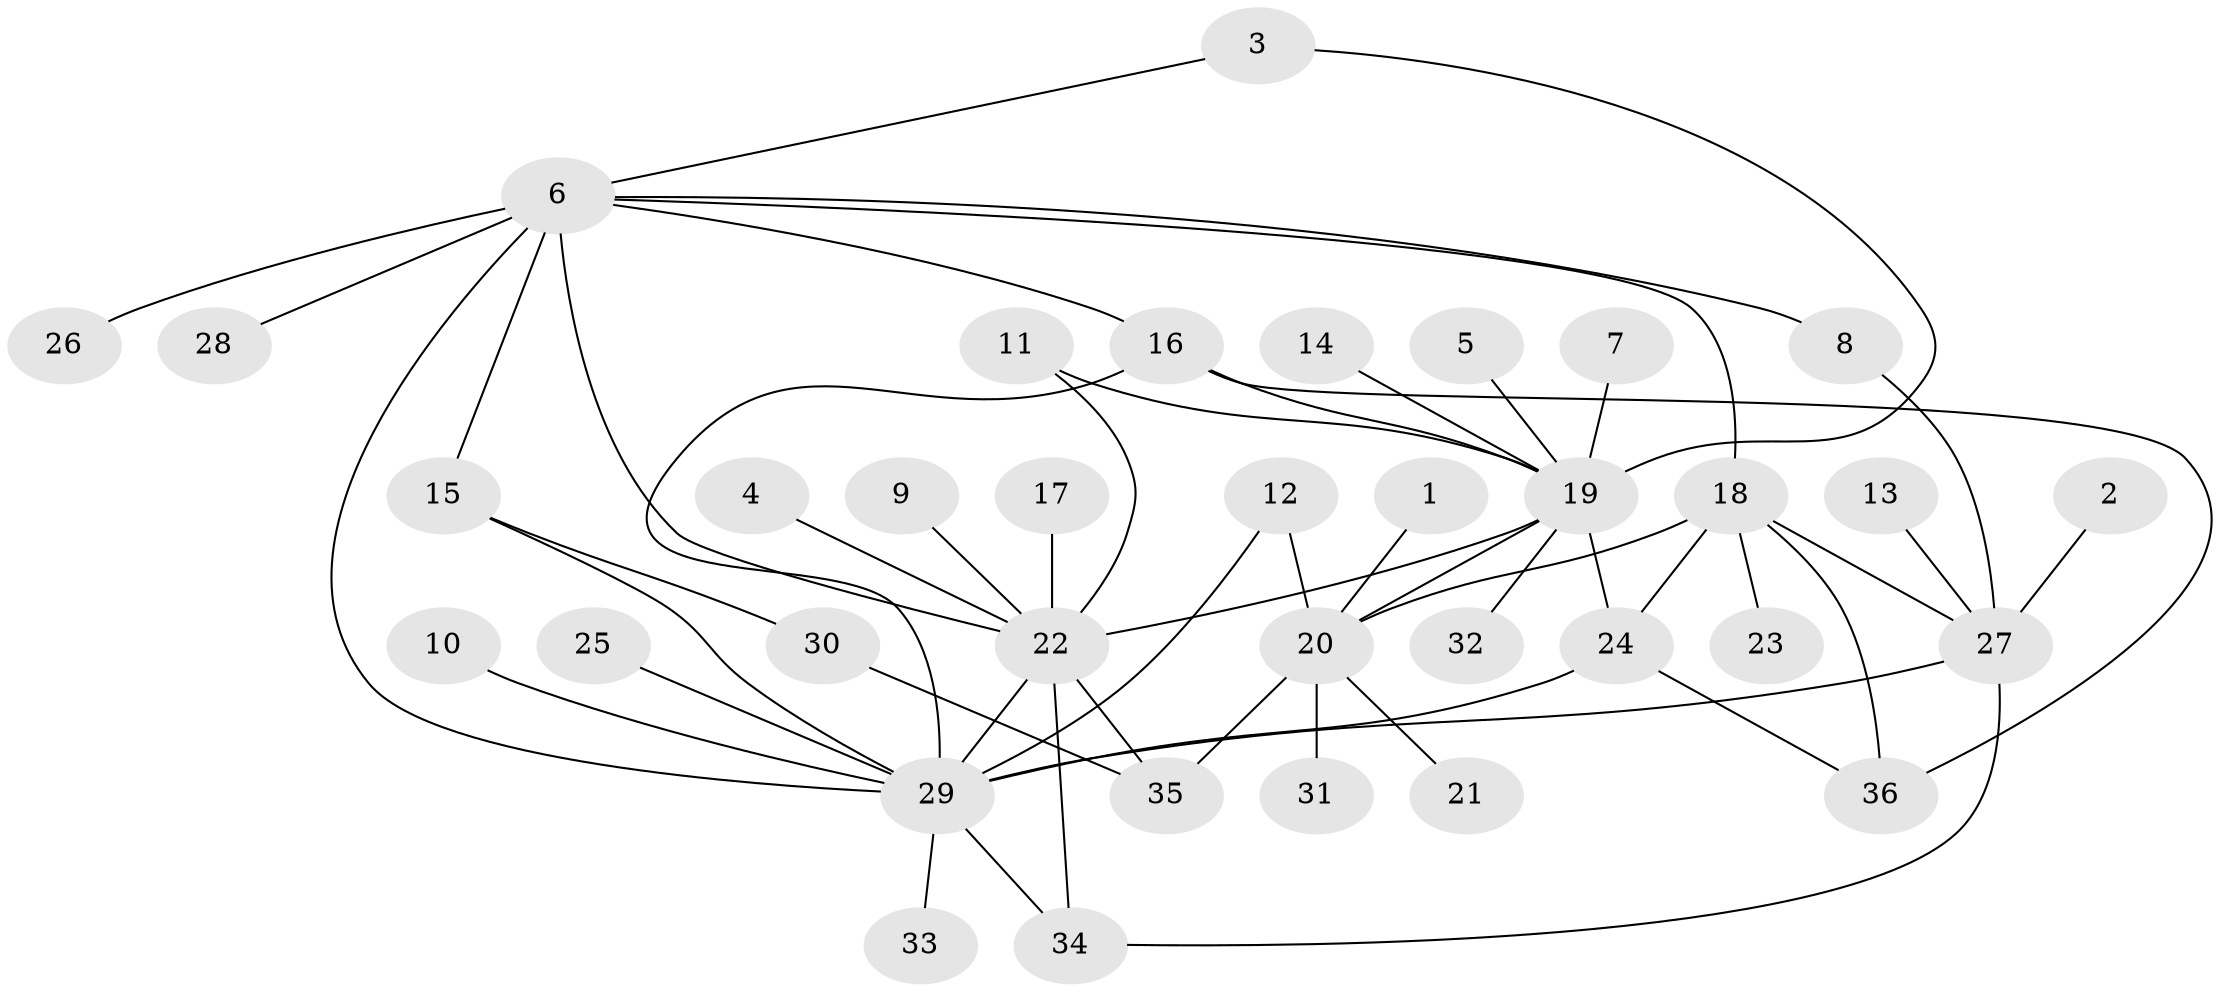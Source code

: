 // original degree distribution, {1: 0.5217391304347826, 9: 0.014492753623188406, 7: 0.014492753623188406, 11: 0.014492753623188406, 16: 0.014492753623188406, 2: 0.2463768115942029, 3: 0.057971014492753624, 8: 0.014492753623188406, 5: 0.043478260869565216, 4: 0.028985507246376812, 12: 0.014492753623188406, 14: 0.014492753623188406}
// Generated by graph-tools (version 1.1) at 2025/36/03/04/25 23:36:56]
// undirected, 36 vertices, 53 edges
graph export_dot {
  node [color=gray90,style=filled];
  1;
  2;
  3;
  4;
  5;
  6;
  7;
  8;
  9;
  10;
  11;
  12;
  13;
  14;
  15;
  16;
  17;
  18;
  19;
  20;
  21;
  22;
  23;
  24;
  25;
  26;
  27;
  28;
  29;
  30;
  31;
  32;
  33;
  34;
  35;
  36;
  1 -- 20 [weight=1.0];
  2 -- 27 [weight=1.0];
  3 -- 6 [weight=1.0];
  3 -- 19 [weight=1.0];
  4 -- 22 [weight=1.0];
  5 -- 19 [weight=1.0];
  6 -- 8 [weight=1.0];
  6 -- 15 [weight=1.0];
  6 -- 16 [weight=1.0];
  6 -- 18 [weight=1.0];
  6 -- 22 [weight=1.0];
  6 -- 26 [weight=1.0];
  6 -- 28 [weight=1.0];
  6 -- 29 [weight=1.0];
  7 -- 19 [weight=1.0];
  8 -- 27 [weight=1.0];
  9 -- 22 [weight=1.0];
  10 -- 29 [weight=1.0];
  11 -- 19 [weight=1.0];
  11 -- 22 [weight=1.0];
  12 -- 20 [weight=1.0];
  12 -- 29 [weight=1.0];
  13 -- 27 [weight=1.0];
  14 -- 19 [weight=1.0];
  15 -- 29 [weight=1.0];
  15 -- 30 [weight=1.0];
  16 -- 19 [weight=1.0];
  16 -- 29 [weight=1.0];
  16 -- 36 [weight=1.0];
  17 -- 22 [weight=1.0];
  18 -- 20 [weight=2.0];
  18 -- 23 [weight=1.0];
  18 -- 24 [weight=1.0];
  18 -- 27 [weight=1.0];
  18 -- 36 [weight=1.0];
  19 -- 20 [weight=1.0];
  19 -- 22 [weight=1.0];
  19 -- 24 [weight=1.0];
  19 -- 32 [weight=1.0];
  20 -- 21 [weight=1.0];
  20 -- 31 [weight=1.0];
  20 -- 35 [weight=1.0];
  22 -- 29 [weight=2.0];
  22 -- 34 [weight=1.0];
  22 -- 35 [weight=1.0];
  24 -- 29 [weight=1.0];
  24 -- 36 [weight=1.0];
  25 -- 29 [weight=1.0];
  27 -- 29 [weight=1.0];
  27 -- 34 [weight=1.0];
  29 -- 33 [weight=1.0];
  29 -- 34 [weight=1.0];
  30 -- 35 [weight=1.0];
}
